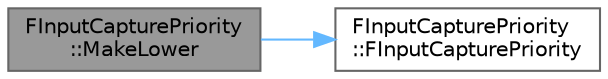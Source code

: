 digraph "FInputCapturePriority::MakeLower"
{
 // INTERACTIVE_SVG=YES
 // LATEX_PDF_SIZE
  bgcolor="transparent";
  edge [fontname=Helvetica,fontsize=10,labelfontname=Helvetica,labelfontsize=10];
  node [fontname=Helvetica,fontsize=10,shape=box,height=0.2,width=0.4];
  rankdir="LR";
  Node1 [id="Node000001",label="FInputCapturePriority\l::MakeLower",height=0.2,width=0.4,color="gray40", fillcolor="grey60", style="filled", fontcolor="black",tooltip=" "];
  Node1 -> Node2 [id="edge1_Node000001_Node000002",color="steelblue1",style="solid",tooltip=" "];
  Node2 [id="Node000002",label="FInputCapturePriority\l::FInputCapturePriority",height=0.2,width=0.4,color="grey40", fillcolor="white", style="filled",URL="$d0/d2e/structFInputCapturePriority.html#a5d66ab4841e20179e3d2ed335a78512e",tooltip=" "];
}
